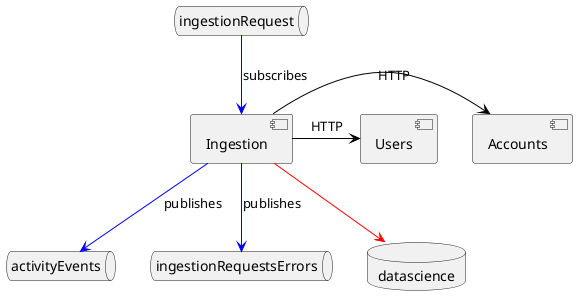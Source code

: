 @startuml
[Ingestion] as ingestion

[Accounts] as accounts
[Users] as users

queue "activityEvents" as activityEvents_topic
queue "ingestionRequest" as ingestionRequest_topic
queue "ingestionRequestsErrors" as ingestionRequestsErrors_topic

database "datascience" as datascience_keyspace
ingestion -[#red]-> datascience_keyspace

ingestionRequest_topic -[#blue]-> ingestion : subscribes
ingestion -[#blue]-> activityEvents_topic : publishes
ingestion -[#blue]-> ingestionRequestsErrors_topic : publishes

ingestion -[#black]> accounts : HTTP
ingestion -[#black]> users : HTTP
@enduml
